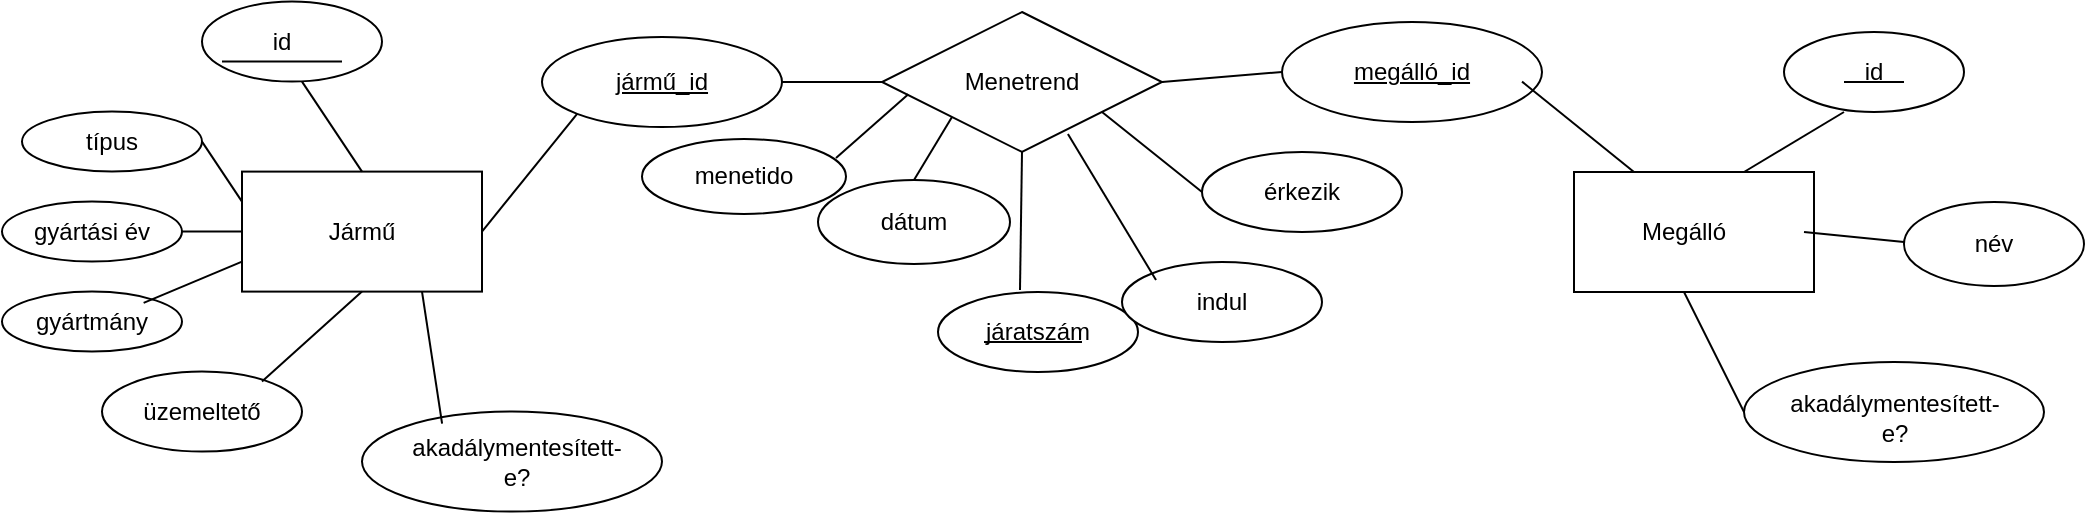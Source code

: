 <mxfile version="24.0.7" type="device">
  <diagram name="1 oldal" id="k7qnhddqRf9nzqc2Ejq8">
    <mxGraphModel dx="2458" dy="933" grid="1" gridSize="10" guides="1" tooltips="1" connect="1" arrows="1" fold="1" page="1" pageScale="1" pageWidth="827" pageHeight="1169" math="0" shadow="0">
      <root>
        <mxCell id="0" />
        <mxCell id="1" parent="0" />
        <mxCell id="57wa1wvrsa3jBLDCA3DL-5" value="" style="ellipse;whiteSpace=wrap;html=1;" parent="1" vertex="1">
          <mxGeometry x="-10" y="474.8" width="90" height="40" as="geometry" />
        </mxCell>
        <mxCell id="_uJxmvS0vkBwXmg9_zSi-1" value="" style="rhombus;whiteSpace=wrap;html=1;" parent="1" vertex="1">
          <mxGeometry x="330" y="480" width="140" height="70" as="geometry" />
        </mxCell>
        <mxCell id="_uJxmvS0vkBwXmg9_zSi-2" value="&lt;div&gt;Menetrend&lt;br&gt;&lt;/div&gt;" style="text;html=1;align=center;verticalAlign=middle;whiteSpace=wrap;rounded=0;" parent="1" vertex="1">
          <mxGeometry x="370" y="500" width="60" height="30" as="geometry" />
        </mxCell>
        <mxCell id="_uJxmvS0vkBwXmg9_zSi-3" value="" style="rounded=0;whiteSpace=wrap;html=1;" parent="1" vertex="1">
          <mxGeometry x="10" y="559.8" width="120" height="60" as="geometry" />
        </mxCell>
        <mxCell id="_uJxmvS0vkBwXmg9_zSi-4" value="" style="rounded=0;whiteSpace=wrap;html=1;" parent="1" vertex="1">
          <mxGeometry x="676" y="560" width="120" height="60" as="geometry" />
        </mxCell>
        <mxCell id="_uJxmvS0vkBwXmg9_zSi-5" value="Jármű" style="text;html=1;align=center;verticalAlign=middle;whiteSpace=wrap;rounded=0;" parent="1" vertex="1">
          <mxGeometry x="40" y="574.8" width="60" height="30" as="geometry" />
        </mxCell>
        <mxCell id="_uJxmvS0vkBwXmg9_zSi-6" value="Megálló" style="text;html=1;align=center;verticalAlign=middle;whiteSpace=wrap;rounded=0;" parent="1" vertex="1">
          <mxGeometry x="701" y="575" width="60" height="30" as="geometry" />
        </mxCell>
        <mxCell id="_uJxmvS0vkBwXmg9_zSi-7" value="" style="endArrow=none;html=1;rounded=0;exitX=1;exitY=0.5;exitDx=0;exitDy=0;entryX=0;entryY=1;entryDx=0;entryDy=0;" parent="1" source="_uJxmvS0vkBwXmg9_zSi-3" target="6KGySnNj_fVip3hefSK2-7" edge="1">
          <mxGeometry width="50" height="50" relative="1" as="geometry">
            <mxPoint x="210" y="392.8" as="sourcePoint" />
            <mxPoint x="174.439" y="410.203" as="targetPoint" />
          </mxGeometry>
        </mxCell>
        <mxCell id="_uJxmvS0vkBwXmg9_zSi-10" value="" style="ellipse;whiteSpace=wrap;html=1;" parent="1" vertex="1">
          <mxGeometry x="358" y="620" width="100" height="40" as="geometry" />
        </mxCell>
        <mxCell id="_uJxmvS0vkBwXmg9_zSi-11" value="járatszám" style="text;html=1;align=center;verticalAlign=middle;whiteSpace=wrap;rounded=0;" parent="1" vertex="1">
          <mxGeometry x="378" y="625" width="60" height="30" as="geometry" />
        </mxCell>
        <mxCell id="_uJxmvS0vkBwXmg9_zSi-12" value="típus" style="ellipse;whiteSpace=wrap;html=1;" parent="1" vertex="1">
          <mxGeometry x="-100" y="529.8" width="90" height="30" as="geometry" />
        </mxCell>
        <mxCell id="_uJxmvS0vkBwXmg9_zSi-13" value="gyártmány" style="ellipse;whiteSpace=wrap;html=1;" parent="1" vertex="1">
          <mxGeometry x="-110" y="619.8" width="90" height="30" as="geometry" />
        </mxCell>
        <mxCell id="_uJxmvS0vkBwXmg9_zSi-14" value="" style="ellipse;whiteSpace=wrap;html=1;" parent="1" vertex="1">
          <mxGeometry x="-60" y="659.8" width="100" height="40" as="geometry" />
        </mxCell>
        <mxCell id="_uJxmvS0vkBwXmg9_zSi-15" value="üzemeltető" style="text;html=1;align=center;verticalAlign=middle;whiteSpace=wrap;rounded=0;" parent="1" vertex="1">
          <mxGeometry x="-40" y="664.8" width="60" height="30" as="geometry" />
        </mxCell>
        <mxCell id="_uJxmvS0vkBwXmg9_zSi-16" value="" style="endArrow=none;html=1;rounded=0;entryX=0;entryY=0.25;entryDx=0;entryDy=0;" parent="1" target="_uJxmvS0vkBwXmg9_zSi-3" edge="1">
          <mxGeometry width="50" height="50" relative="1" as="geometry">
            <mxPoint x="-10" y="544.8" as="sourcePoint" />
            <mxPoint x="40" y="494.8" as="targetPoint" />
          </mxGeometry>
        </mxCell>
        <mxCell id="_uJxmvS0vkBwXmg9_zSi-17" value="" style="endArrow=none;html=1;rounded=0;entryX=0;entryY=0.75;entryDx=0;entryDy=0;exitX=0.787;exitY=0.189;exitDx=0;exitDy=0;exitPerimeter=0;" parent="1" source="_uJxmvS0vkBwXmg9_zSi-13" target="_uJxmvS0vkBwXmg9_zSi-3" edge="1">
          <mxGeometry width="50" height="50" relative="1" as="geometry">
            <mxPoint x="-20" y="609.8" as="sourcePoint" />
            <mxPoint x="30" y="559.8" as="targetPoint" />
          </mxGeometry>
        </mxCell>
        <mxCell id="_uJxmvS0vkBwXmg9_zSi-18" value="" style="endArrow=none;html=1;rounded=0;entryX=0.5;entryY=1;entryDx=0;entryDy=0;" parent="1" target="_uJxmvS0vkBwXmg9_zSi-3" edge="1">
          <mxGeometry width="50" height="50" relative="1" as="geometry">
            <mxPoint x="20" y="664.8" as="sourcePoint" />
            <mxPoint x="70" y="614.8" as="targetPoint" />
          </mxGeometry>
        </mxCell>
        <mxCell id="_uJxmvS0vkBwXmg9_zSi-19" value="" style="endArrow=none;html=1;rounded=0;exitX=0.5;exitY=0;exitDx=0;exitDy=0;" parent="1" source="_uJxmvS0vkBwXmg9_zSi-3" edge="1">
          <mxGeometry width="50" height="50" relative="1" as="geometry">
            <mxPoint x="-10" y="564.8" as="sourcePoint" />
            <mxPoint x="40" y="514.8" as="targetPoint" />
            <Array as="points" />
          </mxGeometry>
        </mxCell>
        <mxCell id="_uJxmvS0vkBwXmg9_zSi-20" value="" style="endArrow=none;html=1;rounded=0;" parent="1" edge="1">
          <mxGeometry width="50" height="50" relative="1" as="geometry">
            <mxPoint y="504.8" as="sourcePoint" />
            <mxPoint x="60" y="504.8" as="targetPoint" />
            <Array as="points">
              <mxPoint x="40" y="504.8" />
            </Array>
          </mxGeometry>
        </mxCell>
        <mxCell id="_uJxmvS0vkBwXmg9_zSi-21" value="" style="ellipse;whiteSpace=wrap;html=1;" parent="1" vertex="1">
          <mxGeometry x="781" y="490" width="90" height="40" as="geometry" />
        </mxCell>
        <mxCell id="_uJxmvS0vkBwXmg9_zSi-22" value="" style="ellipse;whiteSpace=wrap;html=1;" parent="1" vertex="1">
          <mxGeometry x="841" y="575" width="90" height="42" as="geometry" />
        </mxCell>
        <mxCell id="_uJxmvS0vkBwXmg9_zSi-23" value="" style="ellipse;whiteSpace=wrap;html=1;" parent="1" vertex="1">
          <mxGeometry x="761" y="655" width="150" height="50" as="geometry" />
        </mxCell>
        <mxCell id="_uJxmvS0vkBwXmg9_zSi-24" value="id" style="text;html=1;align=center;verticalAlign=middle;whiteSpace=wrap;rounded=0;strokeColor=none;" parent="1" vertex="1">
          <mxGeometry x="796" y="495" width="60" height="30" as="geometry" />
        </mxCell>
        <mxCell id="_uJxmvS0vkBwXmg9_zSi-25" value="név" style="text;html=1;align=center;verticalAlign=middle;whiteSpace=wrap;rounded=0;" parent="1" vertex="1">
          <mxGeometry x="856" y="581" width="60" height="30" as="geometry" />
        </mxCell>
        <mxCell id="_uJxmvS0vkBwXmg9_zSi-26" value="akadálymentesített-e?" style="text;html=1;align=center;verticalAlign=middle;whiteSpace=wrap;rounded=0;" parent="1" vertex="1">
          <mxGeometry x="798.5" y="665" width="75" height="35" as="geometry" />
        </mxCell>
        <mxCell id="_uJxmvS0vkBwXmg9_zSi-27" value="" style="endArrow=none;html=1;rounded=0;exitX=0;exitY=0.5;exitDx=0;exitDy=0;entryX=0.5;entryY=1;entryDx=0;entryDy=0;" parent="1" source="_uJxmvS0vkBwXmg9_zSi-23" edge="1">
          <mxGeometry width="50" height="50" relative="1" as="geometry">
            <mxPoint x="671" y="695" as="sourcePoint" />
            <mxPoint x="731" y="620" as="targetPoint" />
          </mxGeometry>
        </mxCell>
        <mxCell id="_uJxmvS0vkBwXmg9_zSi-30" value="" style="endArrow=none;html=1;rounded=0;exitX=0.75;exitY=0;exitDx=0;exitDy=0;" parent="1" edge="1">
          <mxGeometry width="50" height="50" relative="1" as="geometry">
            <mxPoint x="761" y="560" as="sourcePoint" />
            <mxPoint x="811" y="530" as="targetPoint" />
          </mxGeometry>
        </mxCell>
        <mxCell id="_uJxmvS0vkBwXmg9_zSi-32" value="" style="endArrow=none;html=1;rounded=0;exitX=1;exitY=0.5;exitDx=0;exitDy=0;" parent="1" edge="1">
          <mxGeometry width="50" height="50" relative="1" as="geometry">
            <mxPoint x="791" y="590" as="sourcePoint" />
            <mxPoint x="841" y="595" as="targetPoint" />
          </mxGeometry>
        </mxCell>
        <mxCell id="_uJxmvS0vkBwXmg9_zSi-33" value="" style="ellipse;whiteSpace=wrap;html=1;" parent="1" vertex="1">
          <mxGeometry x="298" y="564" width="96" height="42" as="geometry" />
        </mxCell>
        <mxCell id="_uJxmvS0vkBwXmg9_zSi-34" value="" style="ellipse;whiteSpace=wrap;html=1;" parent="1" vertex="1">
          <mxGeometry x="490" y="550" width="100" height="40" as="geometry" />
        </mxCell>
        <mxCell id="_uJxmvS0vkBwXmg9_zSi-35" value="dátum" style="text;html=1;align=center;verticalAlign=middle;whiteSpace=wrap;rounded=0;" parent="1" vertex="1">
          <mxGeometry x="316" y="570" width="60" height="30" as="geometry" />
        </mxCell>
        <mxCell id="_uJxmvS0vkBwXmg9_zSi-36" value="érkezik" style="text;html=1;align=center;verticalAlign=middle;whiteSpace=wrap;rounded=0;" parent="1" vertex="1">
          <mxGeometry x="510" y="555" width="60" height="30" as="geometry" />
        </mxCell>
        <mxCell id="_uJxmvS0vkBwXmg9_zSi-40" value="" style="endArrow=none;html=1;rounded=0;exitX=0.5;exitY=0;exitDx=0;exitDy=0;entryX=0;entryY=1;entryDx=0;entryDy=0;" parent="1" source="_uJxmvS0vkBwXmg9_zSi-33" target="_uJxmvS0vkBwXmg9_zSi-1" edge="1">
          <mxGeometry width="50" height="50" relative="1" as="geometry">
            <mxPoint x="350" y="570" as="sourcePoint" />
            <mxPoint x="370" y="530" as="targetPoint" />
          </mxGeometry>
        </mxCell>
        <mxCell id="_uJxmvS0vkBwXmg9_zSi-41" value="" style="endArrow=none;html=1;rounded=0;exitX=0;exitY=0.5;exitDx=0;exitDy=0;" parent="1" source="_uJxmvS0vkBwXmg9_zSi-34" edge="1">
          <mxGeometry width="50" height="50" relative="1" as="geometry">
            <mxPoint x="480" y="560" as="sourcePoint" />
            <mxPoint x="440" y="530" as="targetPoint" />
          </mxGeometry>
        </mxCell>
        <mxCell id="57wa1wvrsa3jBLDCA3DL-3" value="" style="endArrow=none;html=1;rounded=0;entryX=0.5;entryY=1;entryDx=0;entryDy=0;exitX=0.41;exitY=-0.025;exitDx=0;exitDy=0;exitPerimeter=0;" parent="1" source="_uJxmvS0vkBwXmg9_zSi-10" target="_uJxmvS0vkBwXmg9_zSi-1" edge="1">
          <mxGeometry width="50" height="50" relative="1" as="geometry">
            <mxPoint x="389" y="620" as="sourcePoint" />
            <mxPoint x="439" y="570" as="targetPoint" />
          </mxGeometry>
        </mxCell>
        <mxCell id="57wa1wvrsa3jBLDCA3DL-7" value="id" style="text;html=1;align=center;verticalAlign=middle;whiteSpace=wrap;rounded=0;" parent="1" vertex="1">
          <mxGeometry y="479.8" width="60" height="30" as="geometry" />
        </mxCell>
        <mxCell id="57wa1wvrsa3jBLDCA3DL-8" value="" style="endArrow=none;html=1;rounded=0;" parent="1" edge="1">
          <mxGeometry width="50" height="50" relative="1" as="geometry">
            <mxPoint x="811" y="515" as="sourcePoint" />
            <mxPoint x="841" y="515" as="targetPoint" />
            <Array as="points">
              <mxPoint x="821" y="515" />
            </Array>
          </mxGeometry>
        </mxCell>
        <mxCell id="57wa1wvrsa3jBLDCA3DL-9" value="" style="ellipse;whiteSpace=wrap;html=1;" parent="1" vertex="1">
          <mxGeometry x="450" y="605" width="100" height="40" as="geometry" />
        </mxCell>
        <mxCell id="57wa1wvrsa3jBLDCA3DL-10" value="indul" style="text;html=1;align=center;verticalAlign=middle;whiteSpace=wrap;rounded=0;" parent="1" vertex="1">
          <mxGeometry x="470" y="610" width="60" height="30" as="geometry" />
        </mxCell>
        <mxCell id="57wa1wvrsa3jBLDCA3DL-11" value="" style="endArrow=none;html=1;rounded=0;exitX=0;exitY=0.5;exitDx=0;exitDy=0;entryX=0.664;entryY=0.871;entryDx=0;entryDy=0;entryPerimeter=0;" parent="1" target="_uJxmvS0vkBwXmg9_zSi-1" edge="1">
          <mxGeometry width="50" height="50" relative="1" as="geometry">
            <mxPoint x="467" y="614.03" as="sourcePoint" />
            <mxPoint x="438" y="530" as="targetPoint" />
          </mxGeometry>
        </mxCell>
        <mxCell id="57wa1wvrsa3jBLDCA3DL-13" value="" style="ellipse;whiteSpace=wrap;html=1;" parent="1" vertex="1">
          <mxGeometry x="70" y="679.8" width="150" height="50" as="geometry" />
        </mxCell>
        <mxCell id="57wa1wvrsa3jBLDCA3DL-14" value="akadálymentesített-e?" style="text;html=1;align=center;verticalAlign=middle;whiteSpace=wrap;rounded=0;" parent="1" vertex="1">
          <mxGeometry x="110" y="687.3" width="75" height="35" as="geometry" />
        </mxCell>
        <mxCell id="57wa1wvrsa3jBLDCA3DL-15" value="" style="endArrow=none;html=1;rounded=0;entryX=0.75;entryY=1;entryDx=0;entryDy=0;exitX=0.267;exitY=0.12;exitDx=0;exitDy=0;exitPerimeter=0;" parent="1" source="57wa1wvrsa3jBLDCA3DL-13" target="_uJxmvS0vkBwXmg9_zSi-3" edge="1">
          <mxGeometry width="50" height="50" relative="1" as="geometry">
            <mxPoint x="110" y="674.8" as="sourcePoint" />
            <mxPoint x="30" y="694.8" as="targetPoint" />
          </mxGeometry>
        </mxCell>
        <mxCell id="6KGySnNj_fVip3hefSK2-4" style="edgeStyle=orthogonalEdgeStyle;rounded=0;orthogonalLoop=1;jettySize=auto;html=1;entryX=0;entryY=0.5;entryDx=0;entryDy=0;endArrow=none;endFill=0;" parent="1" source="6KGySnNj_fVip3hefSK2-2" target="_uJxmvS0vkBwXmg9_zSi-3" edge="1">
          <mxGeometry relative="1" as="geometry" />
        </mxCell>
        <mxCell id="6KGySnNj_fVip3hefSK2-2" value="gyártási év" style="ellipse;whiteSpace=wrap;html=1;" parent="1" vertex="1">
          <mxGeometry x="-110" y="574.8" width="90" height="30" as="geometry" />
        </mxCell>
        <mxCell id="6KGySnNj_fVip3hefSK2-5" value="" style="endArrow=none;html=1;rounded=0;" parent="1" edge="1">
          <mxGeometry width="50" height="50" relative="1" as="geometry">
            <mxPoint x="381" y="645" as="sourcePoint" />
            <mxPoint x="430" y="645" as="targetPoint" />
          </mxGeometry>
        </mxCell>
        <mxCell id="6KGySnNj_fVip3hefSK2-8" style="edgeStyle=orthogonalEdgeStyle;rounded=0;orthogonalLoop=1;jettySize=auto;html=1;entryX=0;entryY=0.5;entryDx=0;entryDy=0;endArrow=none;endFill=0;" parent="1" source="6KGySnNj_fVip3hefSK2-7" target="_uJxmvS0vkBwXmg9_zSi-1" edge="1">
          <mxGeometry relative="1" as="geometry" />
        </mxCell>
        <mxCell id="6KGySnNj_fVip3hefSK2-7" value="&lt;u&gt;jármű_id&lt;/u&gt;" style="ellipse;whiteSpace=wrap;html=1;" parent="1" vertex="1">
          <mxGeometry x="160" y="492.5" width="120" height="45" as="geometry" />
        </mxCell>
        <mxCell id="vZCf9D7s0bhnrQTFns-2-2" value="&lt;u&gt;megálló_id&lt;/u&gt;" style="ellipse;whiteSpace=wrap;html=1;" parent="1" vertex="1">
          <mxGeometry x="530" y="485" width="130" height="50" as="geometry" />
        </mxCell>
        <mxCell id="vZCf9D7s0bhnrQTFns-2-3" value="" style="endArrow=none;html=1;rounded=0;fontSize=12;startSize=8;endSize=8;entryX=0.25;entryY=0;entryDx=0;entryDy=0;" parent="1" target="_uJxmvS0vkBwXmg9_zSi-4" edge="1">
          <mxGeometry width="50" height="50" relative="1" as="geometry">
            <mxPoint x="650" y="514.8" as="sourcePoint" />
            <mxPoint x="700" y="550" as="targetPoint" />
          </mxGeometry>
        </mxCell>
        <mxCell id="vZCf9D7s0bhnrQTFns-2-4" value="" style="endArrow=none;html=1;rounded=0;fontSize=12;startSize=8;endSize=8;exitX=1;exitY=0.5;exitDx=0;exitDy=0;entryX=0;entryY=0.5;entryDx=0;entryDy=0;" parent="1" source="_uJxmvS0vkBwXmg9_zSi-1" target="vZCf9D7s0bhnrQTFns-2-2" edge="1">
          <mxGeometry width="50" height="50" relative="1" as="geometry">
            <mxPoint x="475" y="514.8" as="sourcePoint" />
            <mxPoint x="525" y="514.8" as="targetPoint" />
            <Array as="points" />
          </mxGeometry>
        </mxCell>
        <mxCell id="YEbWkViUE1hMvyrAH6Eb-2" value="menetido" style="ellipse;whiteSpace=wrap;html=1;" vertex="1" parent="1">
          <mxGeometry x="210" y="543.5" width="102" height="37.5" as="geometry" />
        </mxCell>
        <mxCell id="YEbWkViUE1hMvyrAH6Eb-3" value="" style="endArrow=none;html=1;rounded=0;entryX=0.094;entryY=0.587;entryDx=0;entryDy=0;entryPerimeter=0;" edge="1" parent="1" target="_uJxmvS0vkBwXmg9_zSi-1">
          <mxGeometry width="50" height="50" relative="1" as="geometry">
            <mxPoint x="307" y="553" as="sourcePoint" />
            <mxPoint x="334" y="532" as="targetPoint" />
          </mxGeometry>
        </mxCell>
      </root>
    </mxGraphModel>
  </diagram>
</mxfile>
